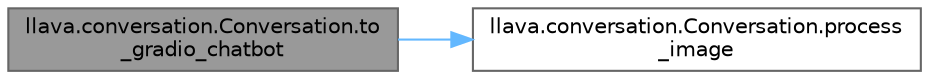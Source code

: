 digraph "llava.conversation.Conversation.to_gradio_chatbot"
{
 // LATEX_PDF_SIZE
  bgcolor="transparent";
  edge [fontname=Helvetica,fontsize=10,labelfontname=Helvetica,labelfontsize=10];
  node [fontname=Helvetica,fontsize=10,shape=box,height=0.2,width=0.4];
  rankdir="LR";
  Node1 [id="Node000001",label="llava.conversation.Conversation.to\l_gradio_chatbot",height=0.2,width=0.4,color="gray40", fillcolor="grey60", style="filled", fontcolor="black",tooltip=" "];
  Node1 -> Node2 [id="edge1_Node000001_Node000002",color="steelblue1",style="solid",tooltip=" "];
  Node2 [id="Node000002",label="llava.conversation.Conversation.process\l_image",height=0.2,width=0.4,color="grey40", fillcolor="white", style="filled",URL="$classllava_1_1conversation_1_1_conversation.html#abfeb3e1f9ead0751b57d2159b62e1f22",tooltip=" "];
}
